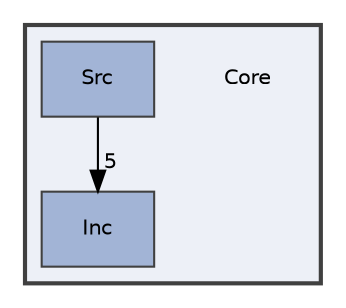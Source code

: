 digraph "Core"
{
 // LATEX_PDF_SIZE
  edge [fontname="Helvetica",fontsize="10",labelfontname="Helvetica",labelfontsize="10"];
  node [fontname="Helvetica",fontsize="10",shape=record];
  compound=true
  subgraph clusterdir_c6310732a22f63c0c2fc5595561e68f1 {
    graph [ bgcolor="#edf0f7", pencolor="grey25", style="filled,bold,", label="", fontname="Helvetica", fontsize="10", URL="dir_c6310732a22f63c0c2fc5595561e68f1.html"]
    dir_c6310732a22f63c0c2fc5595561e68f1 [shape=plaintext, label="Core"];
  dir_e2489e887f17afa3cbc07a4ec152cdd2 [shape=box, label="Inc", style="filled,", fillcolor="#a2b4d6", color="grey25", URL="dir_e2489e887f17afa3cbc07a4ec152cdd2.html"];
  dir_b596f468b52957496e4f78b80e029268 [shape=box, label="Src", style="filled,", fillcolor="#a2b4d6", color="grey25", URL="dir_b596f468b52957496e4f78b80e029268.html"];
  }
  dir_b596f468b52957496e4f78b80e029268->dir_e2489e887f17afa3cbc07a4ec152cdd2 [headlabel="5", labeldistance=1.5 headhref="dir_000002_000001.html"];
}
